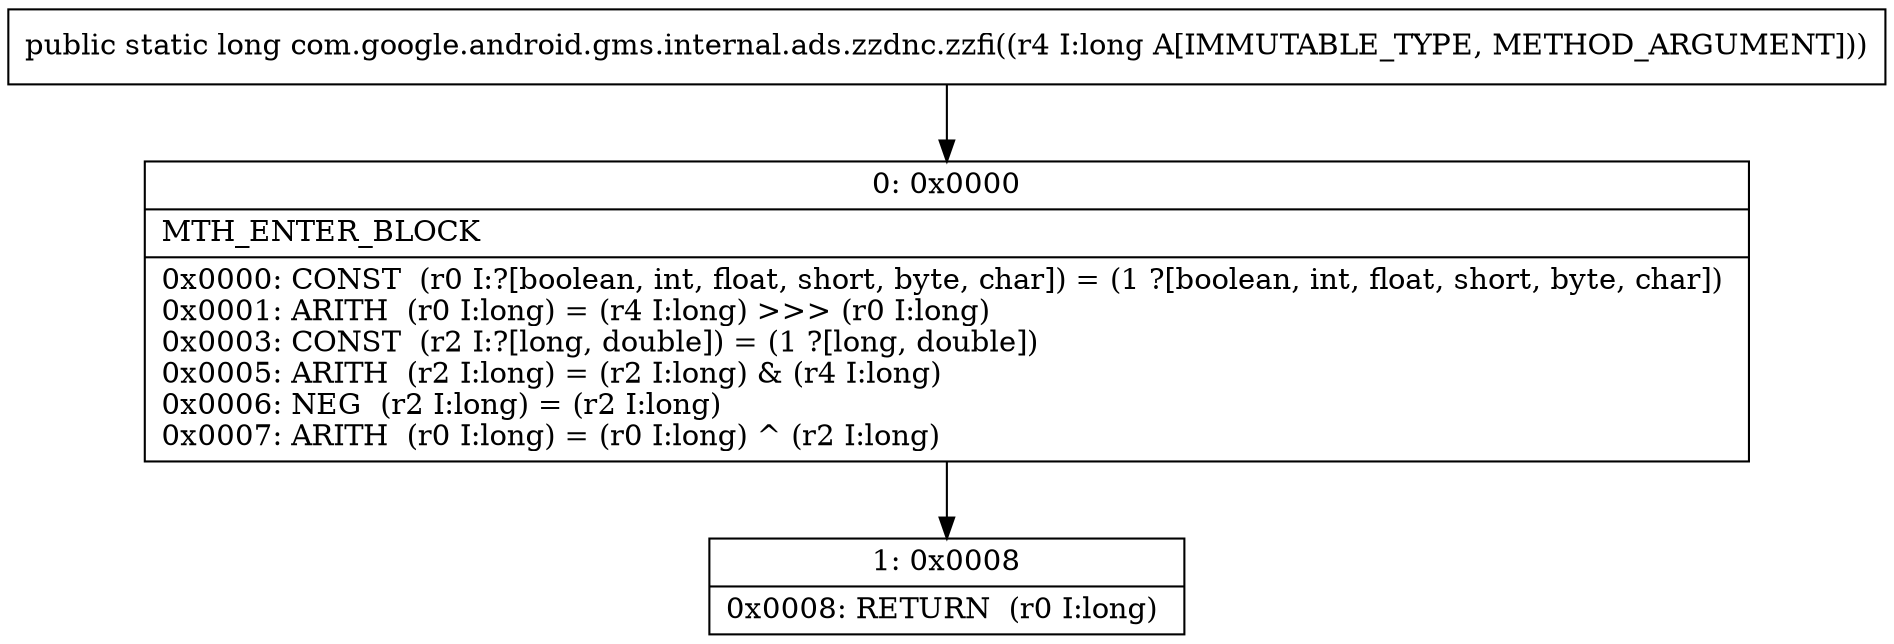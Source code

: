 digraph "CFG forcom.google.android.gms.internal.ads.zzdnc.zzfi(J)J" {
Node_0 [shape=record,label="{0\:\ 0x0000|MTH_ENTER_BLOCK\l|0x0000: CONST  (r0 I:?[boolean, int, float, short, byte, char]) = (1 ?[boolean, int, float, short, byte, char]) \l0x0001: ARITH  (r0 I:long) = (r4 I:long) \>\>\> (r0 I:long) \l0x0003: CONST  (r2 I:?[long, double]) = (1 ?[long, double]) \l0x0005: ARITH  (r2 I:long) = (r2 I:long) & (r4 I:long) \l0x0006: NEG  (r2 I:long) = (r2 I:long) \l0x0007: ARITH  (r0 I:long) = (r0 I:long) ^ (r2 I:long) \l}"];
Node_1 [shape=record,label="{1\:\ 0x0008|0x0008: RETURN  (r0 I:long) \l}"];
MethodNode[shape=record,label="{public static long com.google.android.gms.internal.ads.zzdnc.zzfi((r4 I:long A[IMMUTABLE_TYPE, METHOD_ARGUMENT])) }"];
MethodNode -> Node_0;
Node_0 -> Node_1;
}

